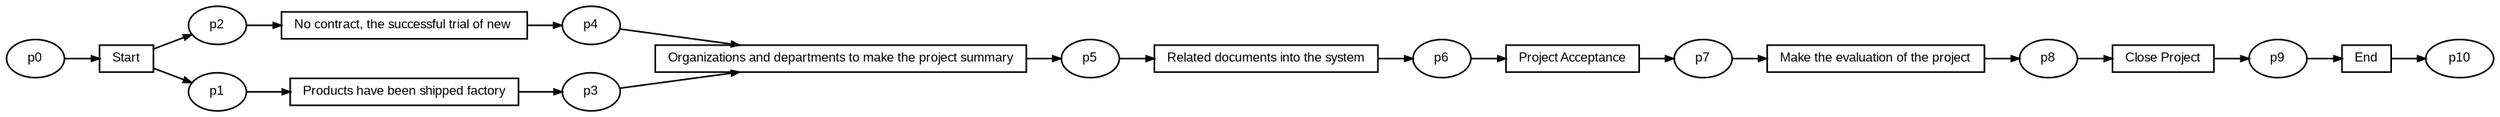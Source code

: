 digraph G {ranksep=".3"; fontsize="8"; remincross=true; margin="0.0,0.0"; fontname="Arial";rankdir="LR"; 
edge [arrowsize="0.5"];
node [height=".2",width=".2",fontname="Arial",fontsize="8"];
t0 [shape="box",label="End"];
t1 [shape="box",label="Close Project"];
t2 [shape="box",label="Make the evaluation of the project"];
t3 [shape="box",label="Project Acceptance"];
t4 [shape="box",label="Related documents into the system"];
t5 [shape="box",label="Organizations and departments to make the project summary"];
t6 [shape="box",label="No contract, the successful trial of new "];
t7 [shape="box",label="Products have been shipped factory"];
t8 [shape="box",label="Start"];
p0 [shape="oval",label="p3"];
p1 [shape="oval",label="p2"];
p2 [shape="oval",label="p10"];
p3 [shape="oval",label="p1"];
p4 [shape="oval",label="p0"];
p5 [shape="oval",label="p9"];
p6 [shape="oval",label="p8"];
p7 [shape="oval",label="p7"];
p8 [shape="oval",label="p6"];
p9 [shape="oval",label="p5"];
p10 [shape="oval",label="p4"];
t1 -> p5[label=""];
p4 -> t8[label=""];
t8 -> p3[label=""];
p6 -> t1[label=""];
t0 -> p2[label=""];
t8 -> p1[label=""];
p5 -> t0[label=""];
p10 -> t5[label=""];
t4 -> p8[label=""];
p9 -> t4[label=""];
t3 -> p7[label=""];
p8 -> t3[label=""];
t2 -> p6[label=""];
p7 -> t2[label=""];
p3 -> t7[label=""];
p1 -> t6[label=""];
t7 -> p0[label=""];
t6 -> p10[label=""];
p0 -> t5[label=""];
t5 -> p9[label=""];
}
